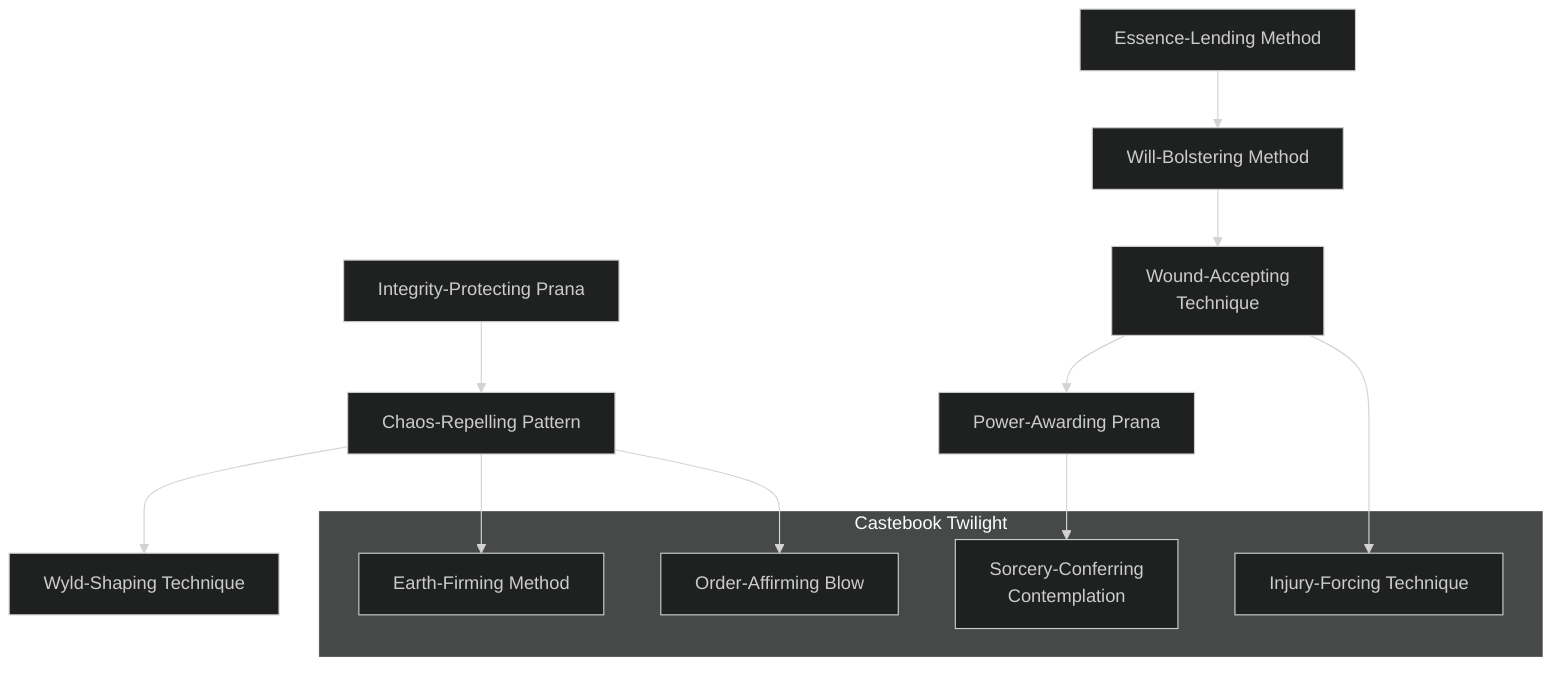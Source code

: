 ---
config:
  theme: dark
---

flowchart TD

    integrity_protecting_prana[Integrity-Protecting Prana]
    click integrity_protecting_prana callback "
        Integrity-Protecting Prana<br>
        <br>
        Cost: 5 motes, 1 Willpower<br>
        Duration: One day<br>
        Type: Simple<br>
        Minimum Lore: 1<br>
        Minimum Essence: 1<br>
        Prerequisite Charms: None<br>
        <br>
        Exposure to Wyld energies can cause hallucinations,
        psychological dependency, insanity and even terrible mutations.
        Through the use of this Charm, the character makes her
        person proof against the influence of Wyld energies. While
        the Charm is in effect, her mind and body cannot be warped
        or twisted by the power of the Wyld. Note that, while the
        character's shape and sanity are protected, her body can still
        be torn asunder by Wyld-spawned phenomenon; the whirling
        walls of fire and thunder and the 100-headed snake
        monsters with burning chalcedony eyes are quite real.<br>
        Similarly, her possessions are vulnerable, though the
        protective effect of the Charm does seem to spill over to them
        slightly. A character's sword will turn into a snake that hisses
        and slithers off rather than an asp that bites her hand, and her
        armor will suddenly become gossamer spiderwebs rather than
        sheets of rotting gristle full of carnivorous maggots.
        "

    chaos_repelling_pattern[Chaos-Repelling Pattern]
    integrity_protecting_prana --> chaos_repelling_pattern
    click chaos_repelling_pattern callback "
        Chaos-Repelling Pattern<br>
        <br>
        Cost: 10 motes, 1 Willpower<br>
        Duration: One hour<br>
        Type: Simple<br>
        Minimum Lore: 3<br>
        Minimum Essence: 2<br>
        Prerequisite Charms: Integrity-Protecting Prana<br>
        <br>
        Through the use of this Charm, the character protects
        his possessions from the warping influence of the Wyld.
        While the Charm lasts, the character and his goods (an
        amount which can equal a fully laden horse if the character
        is mounted) can sojourn in even the most fluid areas of the
        Wyld without worry that they will suddenly become something
        other than what they currently are.<br>
        Note again that Wyld-spawned phenomenon are not
        warded against, though the Charm makes certain sorts of
        mishaps (falling into the sky, having the ground suddenly
        open up to become a pit of mechanical alligators) quite
        unlikely. The character may be blasted asunder or eaten
        and digested, but up and down will continue to mean the
        same thing, and his feet will tend to always land on a stable,
        solid object of some sort. Any character trying to lead a
        horse into a deep Wyld area had better have the Spirit-Steadying
        Assurances Charm or something similar.
        "

    wyld_shaping_technique[Wyld-Shaping Technique]
    chaos_repelling_pattern --> wyld_shaping_technique
    click wyld_shaping_technique callback "
        Wyld-Shaping Technique<br>
        <br>
        Cost: 20 motes, 1 Willpower<br>
        Duration: Instant<br>
        Type: Simple<br>
        Minimum Lore: 5<br>
        Minimum Essence: 3<br>
        Prerequisite Charms: Chaos-Repelling Pattern<br>
        <br>
        There are few of their abilities that the Exalted fear
        using. They are, after all, the anointed of the gods. They do
        not command Essence, it flows to match their desire. Even
        the most serious sorts of negligence or mistakes are only
        likely to lead to wild mood swings and misbehavior, not a
        grisly death. But even in the days of the Old Realm, the
        most powerful Solar Exalted used this Charm sparingly.<br>
        A character using this Charm can shape the primordial
        chaos, the inchoate precursor of reality, to his whim.
        Obviously, this Charm does not work in areas where the
        fabric of reality is already set — it must be used in the
        deepest, most fluid Wyld zones or else at the edge of the
        world, forcing shape into the teeth of the howling storm.<br>
        To activate this Charm, the character sets foot in the
        unformed substance of reality and wills it to take shape as he
        commands. The player rolls his character's Essence. Wyld-
        Shaping Technique is an extended action, with the cost of the
        Charm paid for each roll. The number of successes required is
        up to the Storyteller. The character can create nearly any-
        thing — a Demesne, a giant factory that produces golem
        warriors, a bag of diamonds as big as potatoes — but the larger
        and more powerful the thing he wishes to create, the more
        successes the player must roll. A single success would create
        a bag of diamonds or a talent of gold, while three successes
        would create a Demesne, a keep or a talent of one of the Five
        Magical Materials. Five successes would create a fortress, an
        enchanted forest complete with magical inhabitants or the
        aforementioned manufactory for golem warriors.<br>
        If the player botches at any time, horrible side effects result
        as reality shapes to the character's subconscious whims. It may
        take the shape of his fears or simply coalesce in some horrifically
        wrong fashion - the specifics are up to the Storyteller. They
        are rarely pleasant and often worse than fatal.<br>
        Objects created in this fashion are freshly minted. Lacking
        roots in reality, they are more subject to the gnawing of chaos
        than other items. This instability is really only a problem for
        large structures such as fortresses and cities - if such places are
        left unpeopled and not made part of the complex interplay of
        contact that makes up existence, they will slowly dissolve back
        into the chaos from which they sprang.
        "

    essence_lending_method[Essence-Lending Method]
    click essence_lending_method callback "
        Essence-Lending Method<br>
        <br>
        Cost: 3 motes<br>
        Duration: Instant<br>
        Type: Simple<br>
        Minimum Lore: 1<br>
        Minimum Essence: 1<br>
        Prerequisite Charms: None<br>
        <br>
        No Exalted is an island. Through the use of this Charm, a
        character can transfer Essence motes to another character. Touse
        this Charm, the character must spend a turn in skin-to-skin
        contact with the target and burn 3 motes of Essence to power the
        Charm. She may then transfer to the target motes of Essence
        equal to 3 x her permanent Essence score. This Essence may not
        cause the target's Essence pool to rise above its normal maximum.
        If the target cannot accept all the transferred Essence, then the
        excess dissipates harmlessly. Characters may activate this Charm
        over successive turns to transfer large quantities of Essence but
        must pay the 3 motes for each turn the Charm is in use.
        "

    will_bolstering_method[Will-Bolstering Method]
    essence_lending_method --> will_bolstering_method
    click will_bolstering_method callback "
        Will-Bolstering Method<br>
        <br>
        Cost: 5 motes, 1 Willpower<br>
        Duration: Instant<br>
        Type: Simple<br>
        Minimum Lore: 2<br>
        Minimum Essence: 2<br>
        Prerequisite Charms: Essence-Lending Method<br>
        <br>
        Exalted can share more than simple power. The touch
        of a Solar can bring new strength to the downcast heart and
        new courage to the terrified. To use this Charm, the
        character must be in skin-to-skin contact with the target
        for a turn and must spend the Essence and Willpower to
        power the Charm. The character may then transfer a
        number of points of temporary Willpower to the target
        equal to the highest Virtue that the two of them share.<br>
        For Example: Dace is transferring Willpower to Swan.
        Dace has Valor 4, Conviction 2, Compassion 3, Temperance
        2. Swan has Valor 3, Conviction 2, Compassion 2, Temper-
        ance 3. Dace can transfer up to three points of Temporary
        Willpower to Swan, one for each dot they share in Valor.<br>
        As with Essence-Lending Method, above, the Will-Bolstering
        Method cannot cause a character's temporary Willpower
        to rise above its normal maximum. Excess points are wasted.
        "

    wound_accepting_technique[Wound-Accepting<br>Technique]
    will_bolstering_method --> wound_accepting_technique
    click wound_accepting_technique callback "
        Wound-Accepting Technique<br>
        <br>
        Cost: 3 motes per health level, 1 Willpower<br>
        Duration: Instant<br>
        Type: Simple<br>
        Minimum Lore: 3<br>
        Minimum Essence: 2<br>
        Prerequisite Charms: Will-Bolstering Method<br>
        <br>
        Through the use of this Charm, the Exalted can give the
        gift of his very life energy. The character must be in skin-to-skin
        contact with the target for a turn and must spend a point of
        temporary Willpower and the appropriate amount of Essence.
        The Exalted using the Charm immediately takes a number of
        health levels of bashing damage, and the target of the Charm
        immediately heals a like number of levels of bashing or lethal
        damage. Exalted cannot share more health levels than the
        lower of the two character's Staminas. This Charm cannot heal
        aggravated damage, nor can it cause a character to gain more
        health levels than she would normally have. Exalted can, in
        fact, kill themselves through the use of this Charm.
        "

    power_awarding_prana[Power-Awarding Prana]
    wound_accepting_technique --> power_awarding_prana
    click power_awarding_prana callback "
        Power-Awarding Prana<br>
        <br>
        Cost: 5 mote, 1 Willpower, 1 experience point<br>
        Duration: One day<br>
        Type: Simple<br>
        Minimum Lore: 5<br>
        Minimum Essence: 3<br>
        Prerequisite Charms: Wound-Accepting Technique<br>
        <br>
        Through the use of this Charm, the Exalted can lend some
        of her power to a normal mortal recipient. For each point of the
        loaning character's Essence, he can loan one Charm to the
        target. The target must have the appropriate minimum Ability
        to use the Charm, and if the Charms lent have prerequisite
        Charms, then the target must be lent those as well. The Charms
        draw directly on the Essence of the Exalted who lent them, but
        the recipient must pay any non-Essence costs. While the
        Charms are lent, the Exalted cannot use them. The Exalted can
        end the effect of this Charm and recall her power at any time.
        During the First Age, Exalted often used this ability to bolster
        their lictors and pages for important tasks.
        "

    subgraph Castebook Twilight
        direction TB
        earth_firming_method[Earth-Firming Method]
        click earth_firming_method callback "
            Earth-Firming Method<br>
            <br>
            Cost: 15 motes, 1 Willpower<br>
            Duration: One day<br>
            Type: Simple<br>
            Minimum Lore: 4<br>
            Minimum Essence: 2<br>
            Prerequisite Charms: Chaos-Repelling Pattern<br>
            <br>
            With this Charm, an Exalted can protect a large area
            from the ravages of the Wyld for a single day. While it lasts,
            the earth and vegetation within the warded area, together
            with any living beings present inside it, will not be affected
            by the Wyld's changes, and the air will remain breathable
            and safe. The Solar paces around the area that he wishes to
            ward (which may not have more than a five yard radius per
            dot of permanent Essence that he has) and invokes the
            Charm. Unfortunately, although the contents of the area
            will be safe from change, faeries or Wyld-mutated beings
            are not prevented from entering the protected area.
            "

        injury_forcing_technique[Injury-Forcing Technique]
        click injury_forcing_technique callback "
            Injury-Forcing Technique<br>
            <br>
            Cost: 5 motes per health level, 1 Willpower<br>
            Duration: Instant<br>
            Type: Simple<br>
            Minimum Lore: 4<br>
            Minimum Essence: 2<br>
            Prerequisite Charms: Wound-Accepting Technique<br>
            <br>
            With this Charm, an Exalt may transfer his current
            injuries to another person. The character must be in skin-to-skin
            contact with the target of the Charm for a turn, and
            his player must spend a point of temporary Willpower and
            the appropriate amount of Essence. The Exalt's wounds
            close up and heal on his own body, while appearing at the
            same time on that of the subject. The Solar using the
            Charm immediately heals a number of health levels of
            bashing or lethal damage, and the target of the Charm
            immediately takes a like number of levels of bashing
            damage. The maximum number of health levels transfer-
            able is the lower of the two characters' Staminas. This
            Charm cannot be used to transfer aggravated damage:
            However, it is quite possible to kill somebody with it. It can
            be used in combat, but it requires that the character have
            concluded a successful grab or clinch maneuver and have
            the target trapped at the time the Charm is used.
            "

        order_affirming_blow[Order-Affirming Blow]
        click order_affirming_blow callback "
            Order-Affirming Blow<br>
            <br>
            Cost: 15 motes, 1 Willpower<br>
            Duration: Instant<br>
            Type: Simple<br>
            Minimum Lore: 5<br>
            Minimum Essence: 4<br>
            Prerequisite Charms: Chaos-Repelling Pattern<br>
            <br>
            By means of this Charm, an Exalt can use his singular
            knowledge of both chaos and order to restore a Wyld-corrupted
            living creature or object. By placing his hands
            upon the target and focusing his will, the Solar can restore
            it to its original physical and mental state. However, any
            time that has passed will be taken into account: The target
            of the Charm will be restored to his appropriate age and
            may age significantly if the Wyld has preserved him from
            the passing years. For a full day after this Charm has been
            used, the target is immune to the effects of the Wyld:
            However, if he remains in Wyld areas after that time, he
            will once again be subject to its changes and may eventually
            be returned to his previous altered form. Note that this
            Charm does nothing to cure Wyld addiction - exposure
            to the energies of the madlands is still pleasurable.
            "

        sorcery_conferring_contemplation[Sorcery-Conferring<br>Contemplation]
        click sorcery_conferring_contemplation callback "
            Sorcery-Conferring Contemplation<br>
            <br>
            Cost: 10 motes, 1 Willpower, 1 experience point<br>
            Duration: Instant<br>
            Type: Simple<br>
            Minimum Lore: 6<br>
            Minimum Essence: 6<br>
            Prerequisite Charms: Power-Awarding Prana<br>
            <br>
            By means of this Charm, a character can lend one of
            her spells to another Exalted sorcerer. For each dot of the
            loaning character's Essence, she can lend a spell for one
            use. The recipient must have the appropriate Sorcery
            Charm to be able to use the spell. These spells draw directly
            on the Essence of the Exalted who lent them, but the
            recipient must pay any non-Essence costs - for example
            the Willpower to activate the appropriate Sorcery Charm.<br>
            The Solar is still able to use these spells while the
            Charm is in effect, but as soon as the recipient has cast any
            of them as many times as the lending character has
            permanent Essence, the recipient loses the ability to cast
            that particular spell again. Use of this Charm does not aid
            in the study of the spell — it merely imprints the spell on
            the target, giving him the ability to use it once per dot of
            the lending character's Essence. Powerful Solars often
            used this ability to empower lesser minions — particularly
            the Dragon-Blooded - for particular missions.
            "
    end

    chaos_repelling_pattern --> earth_firming_method
    wound_accepting_technique --> injury_forcing_technique
    chaos_repelling_pattern --> order_affirming_blow
    power_awarding_prana --> sorcery_conferring_contemplation